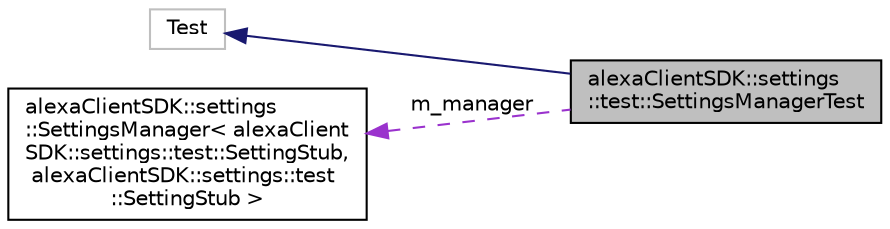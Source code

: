 digraph "alexaClientSDK::settings::test::SettingsManagerTest"
{
  edge [fontname="Helvetica",fontsize="10",labelfontname="Helvetica",labelfontsize="10"];
  node [fontname="Helvetica",fontsize="10",shape=record];
  rankdir="LR";
  Node1 [label="alexaClientSDK::settings\l::test::SettingsManagerTest",height=0.2,width=0.4,color="black", fillcolor="grey75", style="filled", fontcolor="black"];
  Node2 -> Node1 [dir="back",color="midnightblue",fontsize="10",style="solid",fontname="Helvetica"];
  Node2 [label="Test",height=0.2,width=0.4,color="grey75", fillcolor="white", style="filled"];
  Node3 -> Node1 [dir="back",color="darkorchid3",fontsize="10",style="dashed",label=" m_manager" ,fontname="Helvetica"];
  Node3 [label="alexaClientSDK::settings\l::SettingsManager\< alexaClient\lSDK::settings::test::SettingStub,\l alexaClientSDK::settings::test\l::SettingStub \>",height=0.2,width=0.4,color="black", fillcolor="white", style="filled",URL="$classalexa_client_s_d_k_1_1settings_1_1_settings_manager.html"];
}
